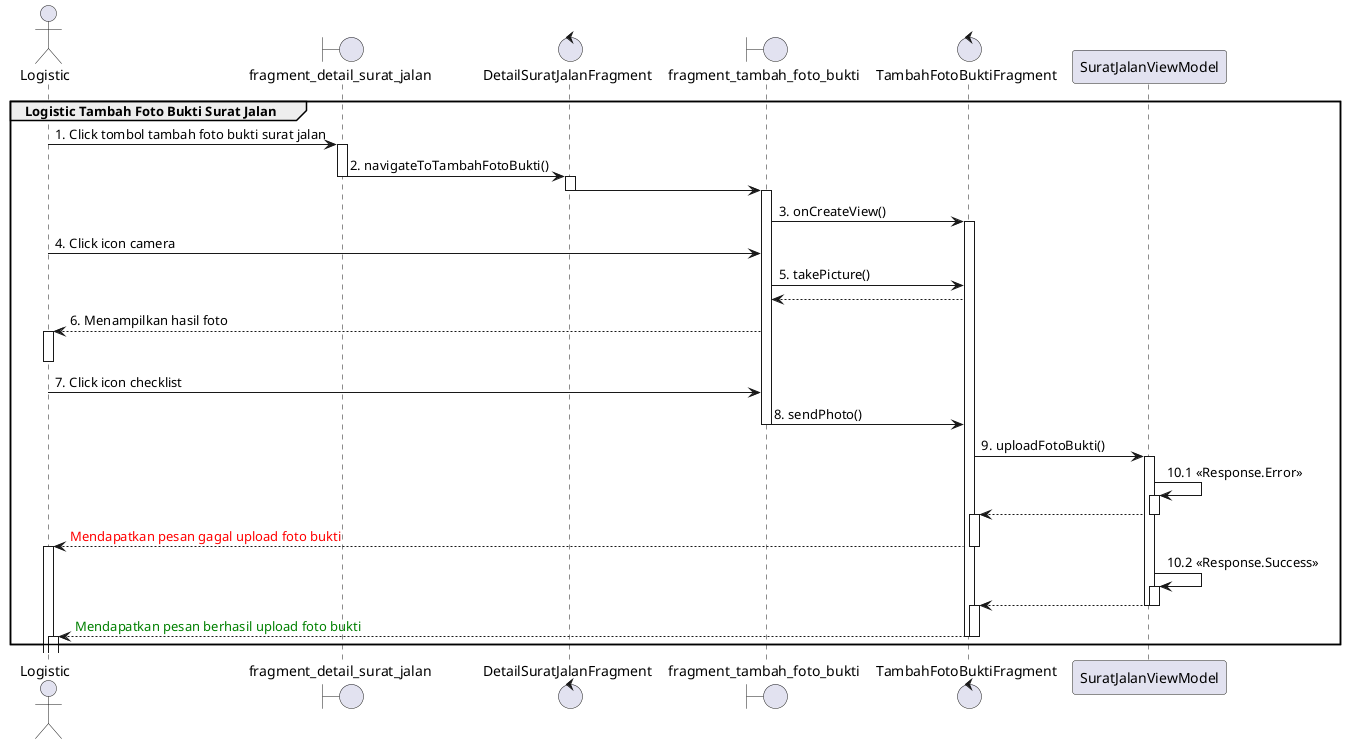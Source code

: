 @startuml
'https://plantuml.com/sequence-diagram

group Logistic Tambah Foto Bukti Surat Jalan
    actor       Logistic
    boundary fragment_detail_surat_jalan
    control DetailSuratJalanFragment
    boundary fragment_tambah_foto_bukti
    control TambahFotoBuktiFragment

    Logistic -> fragment_detail_surat_jalan : 1. Click tombol tambah foto bukti surat jalan
    activate fragment_detail_surat_jalan
    fragment_detail_surat_jalan -> DetailSuratJalanFragment : 2. navigateToTambahFotoBukti()
    deactivate fragment_detail_surat_jalan

    activate DetailSuratJalanFragment
    DetailSuratJalanFragment -> fragment_tambah_foto_bukti
    deactivate DetailSuratJalanFragment
    activate fragment_tambah_foto_bukti
    fragment_tambah_foto_bukti -> TambahFotoBuktiFragment : 3. onCreateView()
    activate TambahFotoBuktiFragment

    Logistic -> fragment_tambah_foto_bukti  : 4. Click icon camera
    fragment_tambah_foto_bukti -> TambahFotoBuktiFragment: 5. takePicture()
    TambahFotoBuktiFragment --> fragment_tambah_foto_bukti
    fragment_tambah_foto_bukti --> Logistic : 6. Menampilkan hasil foto
    activate Logistic
    deactivate Logistic
    Logistic -> fragment_tambah_foto_bukti  : 7. Click icon checklist
    fragment_tambah_foto_bukti -> TambahFotoBuktiFragment : 8. sendPhoto()
    deactivate fragment_tambah_foto_bukti

    TambahFotoBuktiFragment -> SuratJalanViewModel : 9. uploadFotoBukti()
    activate SuratJalanViewModel
    SuratJalanViewModel -> SuratJalanViewModel : 10.1 <<Response.Error>>
    activate SuratJalanViewModel
    TambahFotoBuktiFragment <-- SuratJalanViewModel
    deactivate SuratJalanViewModel
    activate TambahFotoBuktiFragment
    Logistic <-- TambahFotoBuktiFragment : <font color=red>Mendapatkan pesan gagal upload foto bukti
    deactivate TambahFotoBuktiFragment
    activate Logistic
    deactivate Logistic
    SuratJalanViewModel -> SuratJalanViewModel : 10.2 <<Response.Success>>
    activate SuratJalanViewModel
    TambahFotoBuktiFragment <-- SuratJalanViewModel
    deactivate SuratJalanViewModel
    deactivate SuratJalanViewModel
    activate TambahFotoBuktiFragment
    Logistic <-- TambahFotoBuktiFragment :  <font color=green>Mendapatkan pesan berhasil upload foto bukti
    deactivate TambahFotoBuktiFragment
    activate Logistic
    deactivate Logistic
    deactivate TambahFotoBuktiFragment
end
@enduml
